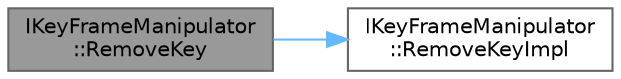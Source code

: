digraph "IKeyFrameManipulator::RemoveKey"
{
 // INTERACTIVE_SVG=YES
 // LATEX_PDF_SIZE
  bgcolor="transparent";
  edge [fontname=Helvetica,fontsize=10,labelfontname=Helvetica,labelfontsize=10];
  node [fontname=Helvetica,fontsize=10,shape=box,height=0.2,width=0.4];
  rankdir="LR";
  Node1 [id="Node000001",label="IKeyFrameManipulator\l::RemoveKey",height=0.2,width=0.4,color="gray40", fillcolor="grey60", style="filled", fontcolor="black",tooltip="Remove a key that corresponds to the specified key handle."];
  Node1 -> Node2 [id="edge1_Node000001_Node000002",color="steelblue1",style="solid",tooltip=" "];
  Node2 [id="Node000002",label="IKeyFrameManipulator\l::RemoveKeyImpl",height=0.2,width=0.4,color="grey40", fillcolor="white", style="filled",URL="$d8/dcc/classIKeyFrameManipulator.html#a3f566ed84f976d74a7509162923038dc",tooltip="Remove a key that corresponds to the specified key handle."];
}

